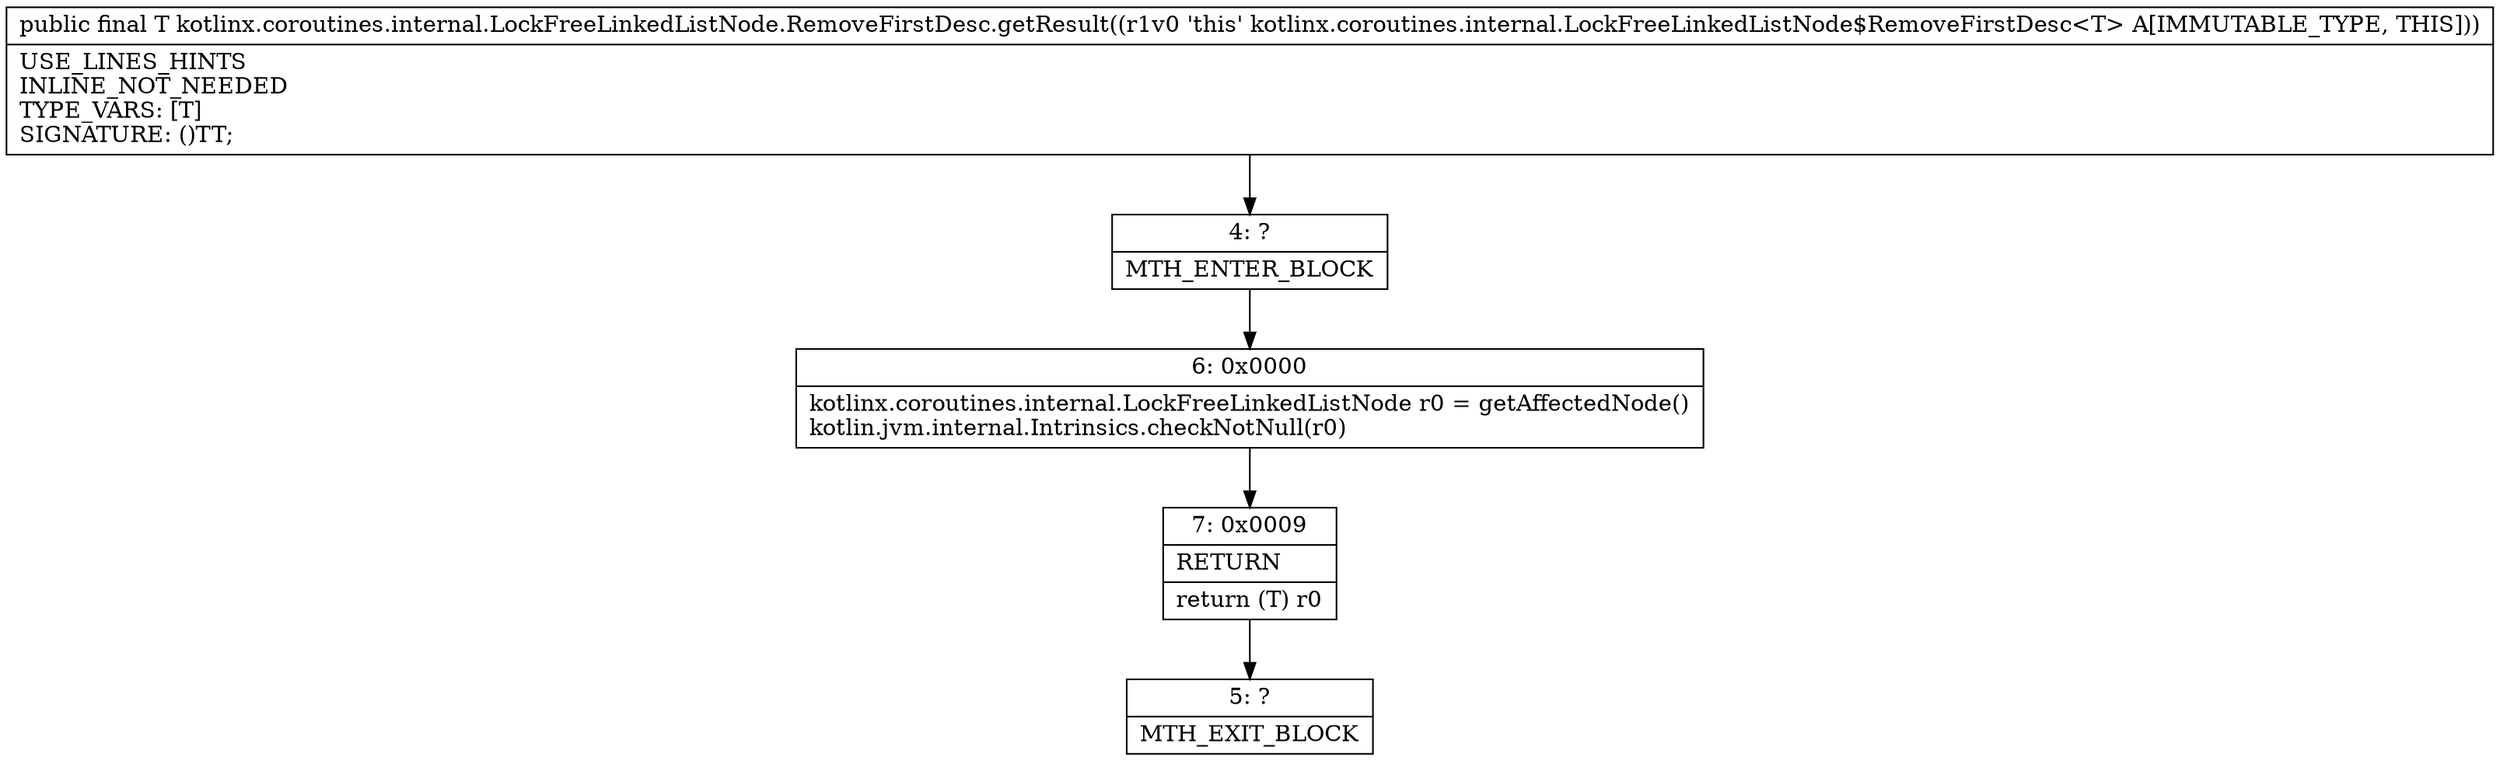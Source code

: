 digraph "CFG forkotlinx.coroutines.internal.LockFreeLinkedListNode.RemoveFirstDesc.getResult()Ljava\/lang\/Object;" {
Node_4 [shape=record,label="{4\:\ ?|MTH_ENTER_BLOCK\l}"];
Node_6 [shape=record,label="{6\:\ 0x0000|kotlinx.coroutines.internal.LockFreeLinkedListNode r0 = getAffectedNode()\lkotlin.jvm.internal.Intrinsics.checkNotNull(r0)\l}"];
Node_7 [shape=record,label="{7\:\ 0x0009|RETURN\l|return (T) r0\l}"];
Node_5 [shape=record,label="{5\:\ ?|MTH_EXIT_BLOCK\l}"];
MethodNode[shape=record,label="{public final T kotlinx.coroutines.internal.LockFreeLinkedListNode.RemoveFirstDesc.getResult((r1v0 'this' kotlinx.coroutines.internal.LockFreeLinkedListNode$RemoveFirstDesc\<T\> A[IMMUTABLE_TYPE, THIS]))  | USE_LINES_HINTS\lINLINE_NOT_NEEDED\lTYPE_VARS: [T]\lSIGNATURE: ()TT;\l}"];
MethodNode -> Node_4;Node_4 -> Node_6;
Node_6 -> Node_7;
Node_7 -> Node_5;
}

